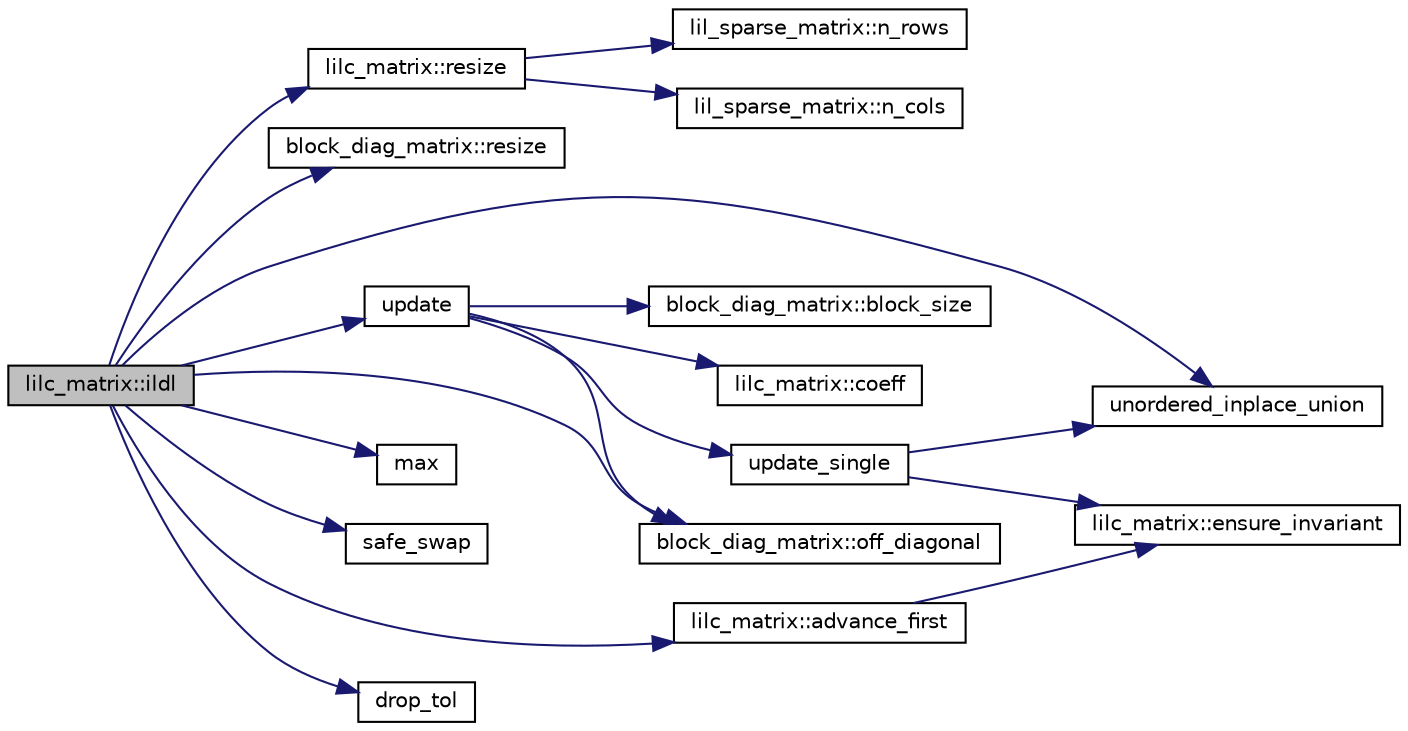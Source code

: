 digraph G
{
  edge [fontname="Helvetica",fontsize="10",labelfontname="Helvetica",labelfontsize="10"];
  node [fontname="Helvetica",fontsize="10",shape=record];
  rankdir="LR";
  Node1 [label="lilc_matrix::ildl",height=0.2,width=0.4,color="black", fillcolor="grey75", style="filled" fontcolor="black"];
  Node1 -> Node2 [color="midnightblue",fontsize="10",style="solid",fontname="Helvetica"];
  Node2 [label="lilc_matrix::resize",height=0.2,width=0.4,color="black", fillcolor="white", style="filled",URL="$classlilc__matrix.html#aca815e0ac073abb1e6ef888b09f9e795",tooltip="Resizes the matrix. For use in preallocating space before factorization begins."];
  Node2 -> Node3 [color="midnightblue",fontsize="10",style="solid",fontname="Helvetica"];
  Node3 [label="lil_sparse_matrix::n_rows",height=0.2,width=0.4,color="black", fillcolor="white", style="filled",URL="$classlil__sparse__matrix.html#a29e9ea5f7c8a9fca9029a91b39c592e0"];
  Node2 -> Node4 [color="midnightblue",fontsize="10",style="solid",fontname="Helvetica"];
  Node4 [label="lil_sparse_matrix::n_cols",height=0.2,width=0.4,color="black", fillcolor="white", style="filled",URL="$classlil__sparse__matrix.html#ac88631204bcf7c9a223fb082a7d0cd3d"];
  Node1 -> Node5 [color="midnightblue",fontsize="10",style="solid",fontname="Helvetica"];
  Node5 [label="block_diag_matrix::resize",height=0.2,width=0.4,color="black", fillcolor="white", style="filled",URL="$classblock__diag__matrix.html#a12249531555506377724ff14abec6905",tooltip="Resizes this matrix to an n*n matrix."];
  Node1 -> Node6 [color="midnightblue",fontsize="10",style="solid",fontname="Helvetica"];
  Node6 [label="update",height=0.2,width=0.4,color="black", fillcolor="white", style="filled",URL="$lilc__matrix__ildl__helpers_8h.html#accfed69ecad20bf75eec5608723b301d",tooltip="Performs a delayed update of subcolumn A(k:n,r). Result is stored in work vector. Nonzero elements of..."];
  Node6 -> Node7 [color="midnightblue",fontsize="10",style="solid",fontname="Helvetica"];
  Node7 [label="lilc_matrix::coeff",height=0.2,width=0.4,color="black", fillcolor="white", style="filled",URL="$classlilc__matrix.html#a0e59d373ec514c8cb264da653d36f753",tooltip="Finds the (i,j)th coefficient of the matrix."];
  Node6 -> Node8 [color="midnightblue",fontsize="10",style="solid",fontname="Helvetica"];
  Node8 [label="update_single",height=0.2,width=0.4,color="black", fillcolor="white", style="filled",URL="$lilc__matrix__ildl__helpers_8h.html#a7a50201b361cb22dbd3cebe78ec44660"];
  Node8 -> Node9 [color="midnightblue",fontsize="10",style="solid",fontname="Helvetica"];
  Node9 [label="lilc_matrix::ensure_invariant",height=0.2,width=0.4,color="black", fillcolor="white", style="filled",URL="$classlilc__matrix.html#aa1d3045545357a8f33955a87dc55f3aa",tooltip="Ensures two the invariants observed by A.first and A.list are held."];
  Node8 -> Node10 [color="midnightblue",fontsize="10",style="solid",fontname="Helvetica"];
  Node10 [label="unordered_inplace_union",height=0.2,width=0.4,color="black", fillcolor="white", style="filled",URL="$lilc__matrix__ildl__helpers_8h.html#af0e67313612267ba689bc7625a691567",tooltip="Performs an inplace union of two unsorted lists (a and b), removing duplicates in the final list..."];
  Node6 -> Node11 [color="midnightblue",fontsize="10",style="solid",fontname="Helvetica"];
  Node11 [label="block_diag_matrix::block_size",height=0.2,width=0.4,color="black", fillcolor="white", style="filled",URL="$classblock__diag__matrix.html#ad2a00befe5b5c5718e222fa99cbbefd2"];
  Node6 -> Node12 [color="midnightblue",fontsize="10",style="solid",fontname="Helvetica"];
  Node12 [label="block_diag_matrix::off_diagonal",height=0.2,width=0.4,color="black", fillcolor="white", style="filled",URL="$classblock__diag__matrix.html#aa57572352da969e948428ad7521a1ce3"];
  Node1 -> Node13 [color="midnightblue",fontsize="10",style="solid",fontname="Helvetica"];
  Node13 [label="max",height=0.2,width=0.4,color="black", fillcolor="white", style="filled",URL="$lilc__matrix__ildl__helpers_8h.html#afba5a3503278732c2dedf068c9e33e9c",tooltip="Computes the maximum (in absolute value) element of v(curr_nnzs) and it&#39;s index."];
  Node1 -> Node14 [color="midnightblue",fontsize="10",style="solid",fontname="Helvetica"];
  Node14 [label="safe_swap",height=0.2,width=0.4,color="black", fillcolor="white", style="filled",URL="$lilc__matrix__ildl__helpers_8h.html#ac6f821ca233295dd508731797ed4d954"];
  Node1 -> Node15 [color="midnightblue",fontsize="10",style="solid",fontname="Helvetica"];
  Node15 [label="lilc_matrix::advance_first",height=0.2,width=0.4,color="black", fillcolor="white", style="filled",URL="$classlilc__matrix.html#a177dde39764c88fe4e82b050a5e60303",tooltip="Updates A.first for iteration k."];
  Node15 -> Node9 [color="midnightblue",fontsize="10",style="solid",fontname="Helvetica"];
  Node1 -> Node16 [color="midnightblue",fontsize="10",style="solid",fontname="Helvetica"];
  Node16 [label="drop_tol",height=0.2,width=0.4,color="black", fillcolor="white", style="filled",URL="$lilc__matrix__ildl__helpers_8h.html#a240623e344d8a61859211a5fdd881873",tooltip="Performs the dual-dropping criteria outlined in Li &amp; Saad (2005)."];
  Node1 -> Node12 [color="midnightblue",fontsize="10",style="solid",fontname="Helvetica"];
  Node1 -> Node10 [color="midnightblue",fontsize="10",style="solid",fontname="Helvetica"];
}
